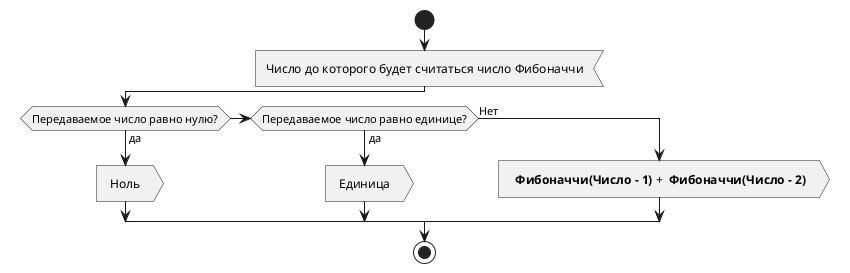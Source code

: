 ﻿@startuml
start
    :Число до которого будет считаться число Фибоначчи<
    
    if (Передаваемое число равно нулю?) then (да)
        : Ноль >
    elseif (Передаваемое число равно единице?) then (да)
        : Единица >
    else (Нет)
        : <b> Фибоначчи(Число - 1)</b> + <b> Фибоначчи(Число - 2)</b> >
    endif
stop
@enduml
